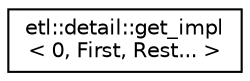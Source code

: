 digraph "Graphical Class Hierarchy"
{
  edge [fontname="Helvetica",fontsize="10",labelfontname="Helvetica",labelfontsize="10"];
  node [fontname="Helvetica",fontsize="10",shape=record];
  rankdir="LR";
  Node0 [label="etl::detail::get_impl\l\< 0, First, Rest... \>",height=0.2,width=0.4,color="black", fillcolor="white", style="filled",URL="$structetl_1_1detail_1_1get__impl_3_010_00_01First_00_01Rest_8_8_8_01_4.html"];
}
